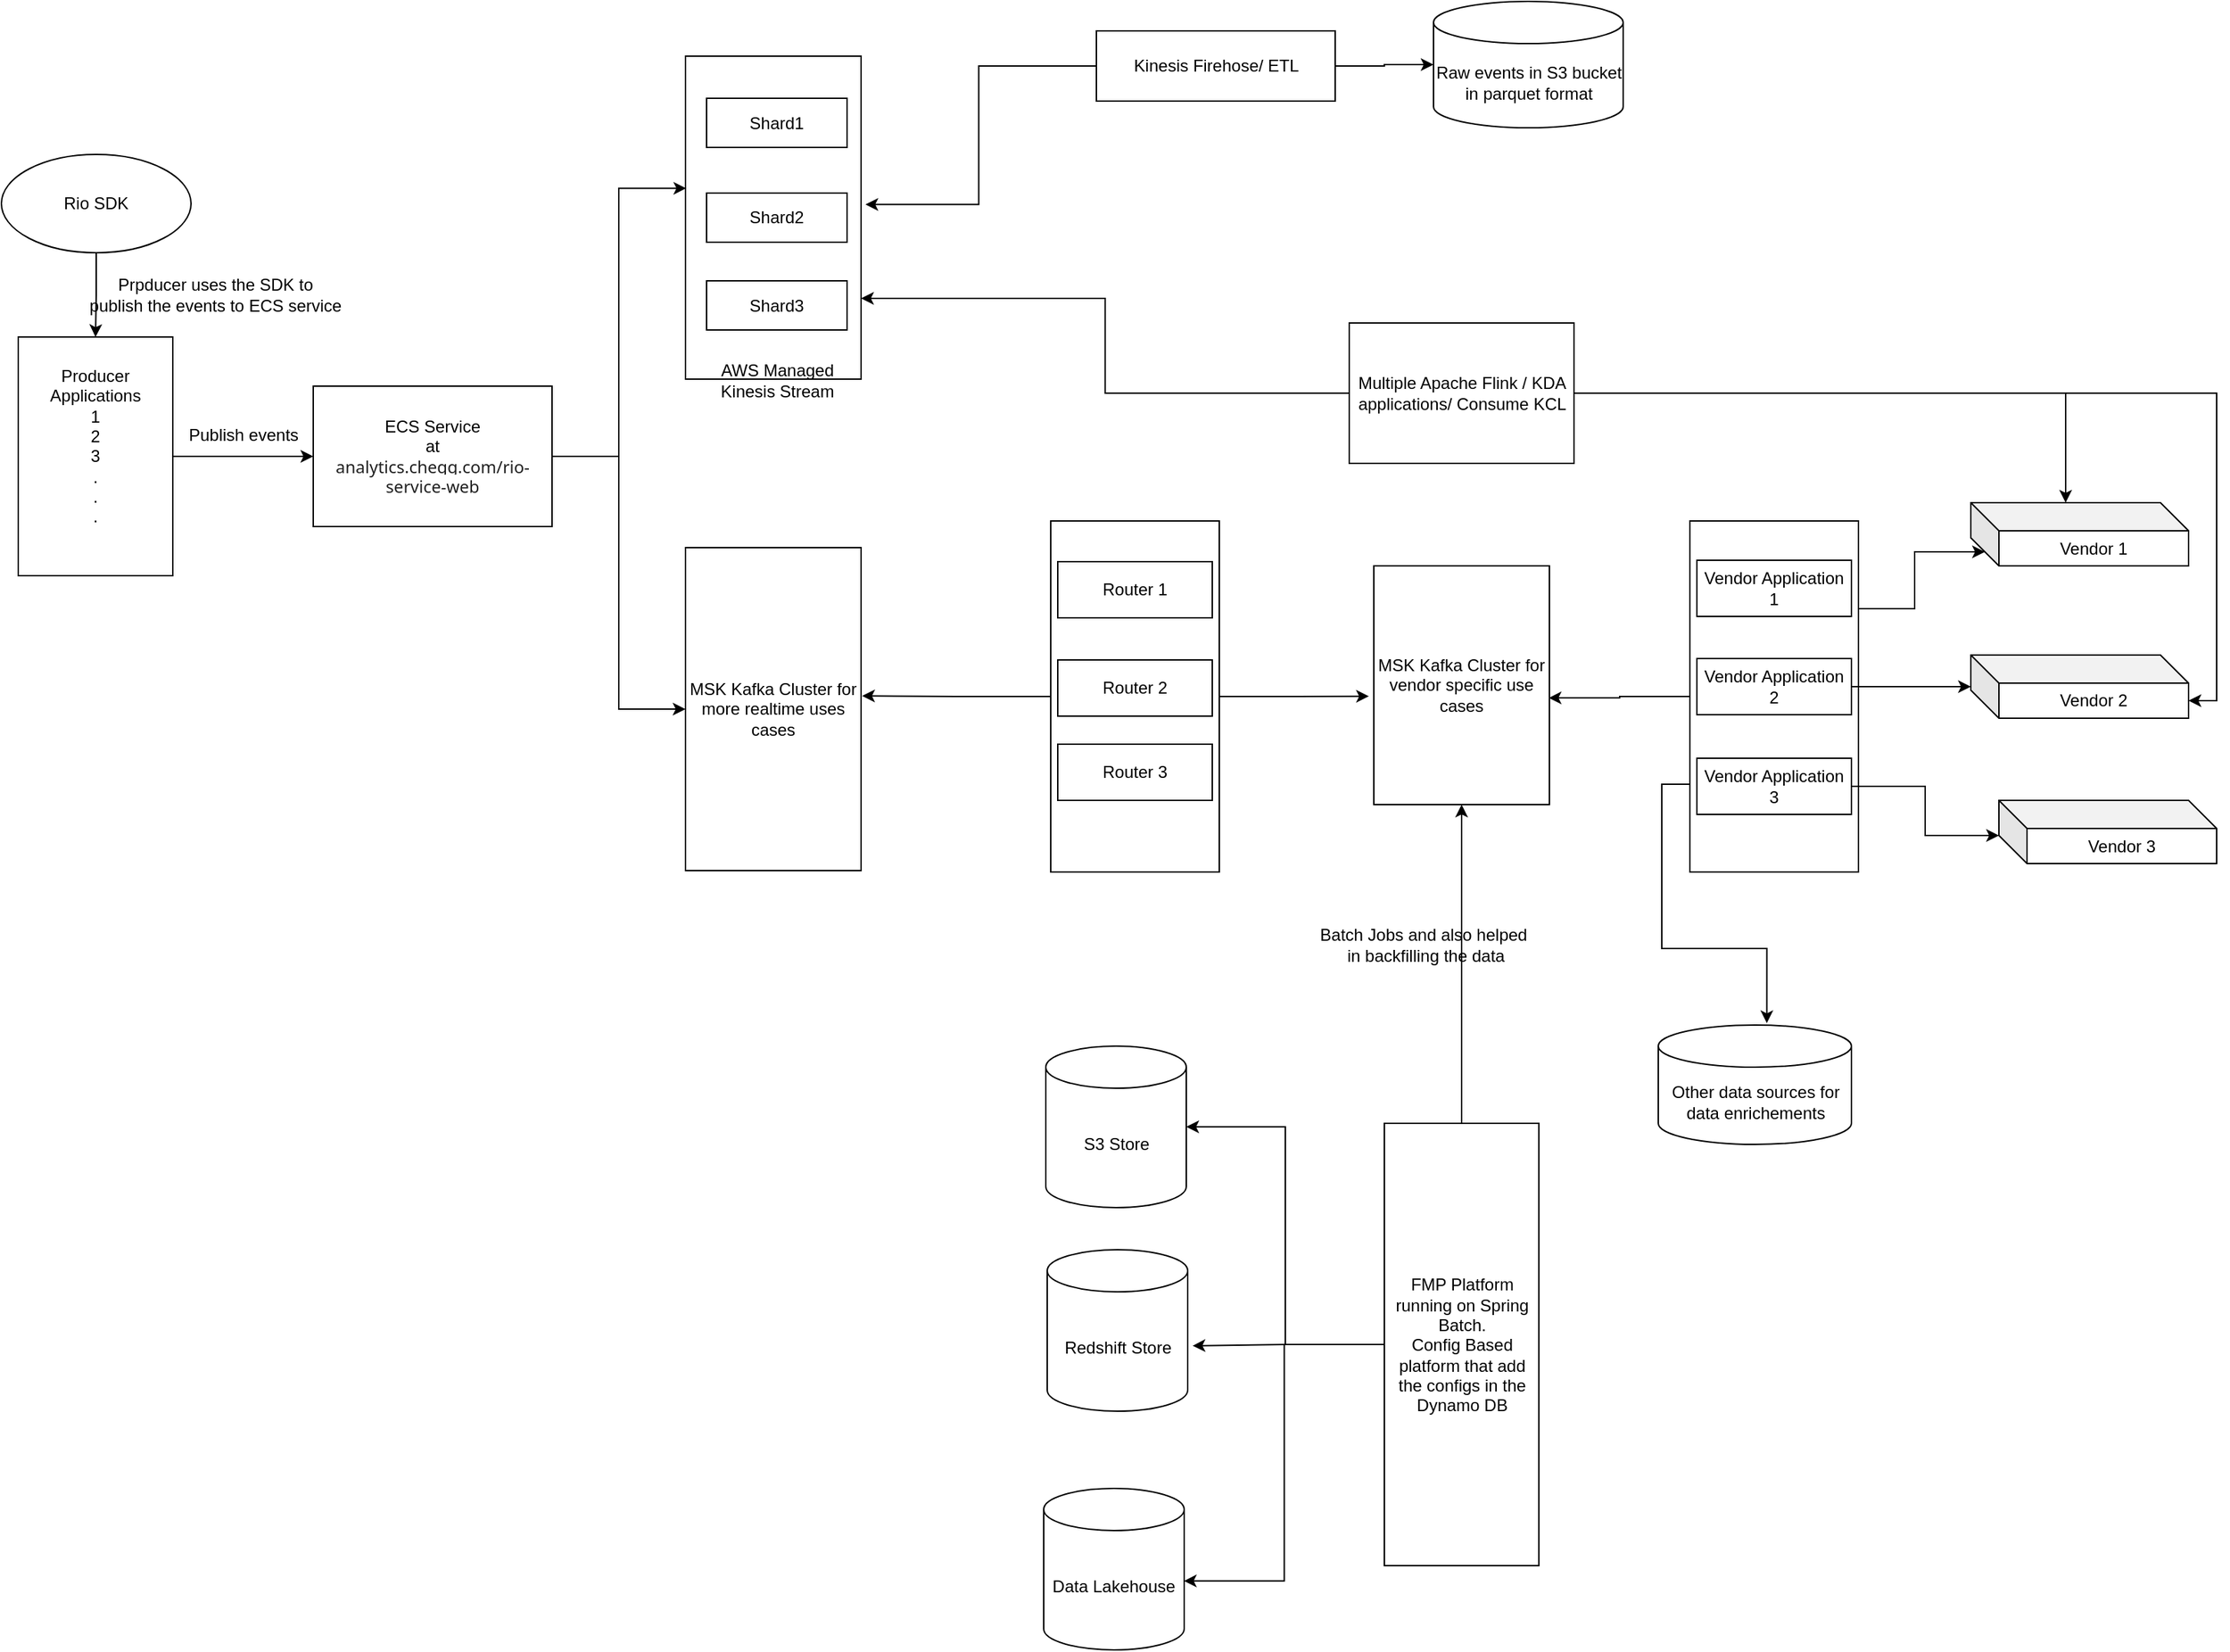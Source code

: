 <mxfile version="25.0.3">
  <diagram name="Page-1" id="SsrnoutQnXabE9va70Cc">
    <mxGraphModel dx="1529" dy="2032" grid="1" gridSize="10" guides="1" tooltips="1" connect="1" arrows="1" fold="1" page="1" pageScale="1" pageWidth="827" pageHeight="1169" math="0" shadow="0">
      <root>
        <mxCell id="0" />
        <mxCell id="1" parent="0" />
        <mxCell id="bDXXekkd5-EwSkiZ4GkZ-7" value="" style="rounded=0;whiteSpace=wrap;html=1;" vertex="1" parent="1">
          <mxGeometry x="525" y="-50" width="125" height="230" as="geometry" />
        </mxCell>
        <mxCell id="bDXXekkd5-EwSkiZ4GkZ-3" style="edgeStyle=orthogonalEdgeStyle;rounded=0;orthogonalLoop=1;jettySize=auto;html=1;entryX=0;entryY=0.5;entryDx=0;entryDy=0;" edge="1" parent="1" source="bDXXekkd5-EwSkiZ4GkZ-1" target="bDXXekkd5-EwSkiZ4GkZ-2">
          <mxGeometry relative="1" as="geometry" />
        </mxCell>
        <mxCell id="bDXXekkd5-EwSkiZ4GkZ-1" value="Producer Applications&lt;div&gt;1&lt;/div&gt;&lt;div&gt;2&lt;/div&gt;&lt;div&gt;3&lt;/div&gt;&lt;div&gt;.&lt;/div&gt;&lt;div&gt;.&lt;/div&gt;&lt;div&gt;.&lt;/div&gt;&lt;div&gt;&lt;br&gt;&lt;/div&gt;" style="rounded=0;whiteSpace=wrap;html=1;" vertex="1" parent="1">
          <mxGeometry x="50" y="150" width="110" height="170" as="geometry" />
        </mxCell>
        <mxCell id="bDXXekkd5-EwSkiZ4GkZ-55" style="edgeStyle=orthogonalEdgeStyle;rounded=0;orthogonalLoop=1;jettySize=auto;html=1;entryX=0;entryY=0.5;entryDx=0;entryDy=0;" edge="1" parent="1" source="bDXXekkd5-EwSkiZ4GkZ-2" target="bDXXekkd5-EwSkiZ4GkZ-53">
          <mxGeometry relative="1" as="geometry" />
        </mxCell>
        <mxCell id="bDXXekkd5-EwSkiZ4GkZ-2" value="ECS Service&lt;div&gt;at&lt;/div&gt;&lt;div&gt;&lt;span style=&quot;color: rgb(31, 31, 31); font-family: system-ui, sans-serif; text-align: start; background-color: rgb(255, 255, 255);&quot;&gt;analytics.chegg.com/rio-service-web&lt;/span&gt;&lt;/div&gt;" style="rounded=0;whiteSpace=wrap;html=1;" vertex="1" parent="1">
          <mxGeometry x="260" y="185" width="170" height="100" as="geometry" />
        </mxCell>
        <mxCell id="bDXXekkd5-EwSkiZ4GkZ-6" style="edgeStyle=orthogonalEdgeStyle;rounded=0;orthogonalLoop=1;jettySize=auto;html=1;entryX=0.5;entryY=0;entryDx=0;entryDy=0;" edge="1" parent="1" source="bDXXekkd5-EwSkiZ4GkZ-4" target="bDXXekkd5-EwSkiZ4GkZ-1">
          <mxGeometry relative="1" as="geometry" />
        </mxCell>
        <mxCell id="bDXXekkd5-EwSkiZ4GkZ-4" value="Rio SDK" style="ellipse;whiteSpace=wrap;html=1;" vertex="1" parent="1">
          <mxGeometry x="38" y="20" width="135" height="70" as="geometry" />
        </mxCell>
        <mxCell id="bDXXekkd5-EwSkiZ4GkZ-8" value="Shard1" style="rounded=0;whiteSpace=wrap;html=1;" vertex="1" parent="1">
          <mxGeometry x="540" y="-20" width="100" height="35" as="geometry" />
        </mxCell>
        <mxCell id="bDXXekkd5-EwSkiZ4GkZ-9" value="Shard2" style="rounded=0;whiteSpace=wrap;html=1;" vertex="1" parent="1">
          <mxGeometry x="540" y="47.5" width="100" height="35" as="geometry" />
        </mxCell>
        <mxCell id="bDXXekkd5-EwSkiZ4GkZ-10" value="Shard3" style="rounded=0;whiteSpace=wrap;html=1;" vertex="1" parent="1">
          <mxGeometry x="540" y="110" width="100" height="35" as="geometry" />
        </mxCell>
        <mxCell id="bDXXekkd5-EwSkiZ4GkZ-15" value="AWS Managed&lt;div&gt;Kinesis Stream&lt;/div&gt;" style="text;html=1;align=center;verticalAlign=middle;resizable=0;points=[];autosize=1;strokeColor=none;fillColor=none;" vertex="1" parent="1">
          <mxGeometry x="540" y="161" width="100" height="40" as="geometry" />
        </mxCell>
        <mxCell id="bDXXekkd5-EwSkiZ4GkZ-16" value="Prpducer uses the SDK to&lt;div&gt;publish the events to ECS service&lt;/div&gt;" style="text;html=1;align=center;verticalAlign=middle;resizable=0;points=[];autosize=1;strokeColor=none;fillColor=none;" vertex="1" parent="1">
          <mxGeometry x="90" y="100" width="200" height="40" as="geometry" />
        </mxCell>
        <mxCell id="bDXXekkd5-EwSkiZ4GkZ-17" value="Publish events" style="text;html=1;align=center;verticalAlign=middle;resizable=0;points=[];autosize=1;strokeColor=none;fillColor=none;" vertex="1" parent="1">
          <mxGeometry x="160" y="205" width="100" height="30" as="geometry" />
        </mxCell>
        <mxCell id="bDXXekkd5-EwSkiZ4GkZ-18" value="Raw events in S3 bucket in parquet format" style="shape=cylinder3;whiteSpace=wrap;html=1;boundedLbl=1;backgroundOutline=1;size=15;" vertex="1" parent="1">
          <mxGeometry x="1057.5" y="-89" width="135" height="90" as="geometry" />
        </mxCell>
        <mxCell id="bDXXekkd5-EwSkiZ4GkZ-37" style="edgeStyle=orthogonalEdgeStyle;rounded=0;orthogonalLoop=1;jettySize=auto;html=1;" edge="1" parent="1" source="bDXXekkd5-EwSkiZ4GkZ-19" target="bDXXekkd5-EwSkiZ4GkZ-18">
          <mxGeometry relative="1" as="geometry" />
        </mxCell>
        <mxCell id="bDXXekkd5-EwSkiZ4GkZ-19" value="Kinesis Firehose/ ETL" style="rounded=0;whiteSpace=wrap;html=1;" vertex="1" parent="1">
          <mxGeometry x="817.5" y="-68" width="170" height="50" as="geometry" />
        </mxCell>
        <mxCell id="bDXXekkd5-EwSkiZ4GkZ-36" style="edgeStyle=orthogonalEdgeStyle;rounded=0;orthogonalLoop=1;jettySize=auto;html=1;entryX=1.025;entryY=0.459;entryDx=0;entryDy=0;entryPerimeter=0;" edge="1" parent="1" source="bDXXekkd5-EwSkiZ4GkZ-19" target="bDXXekkd5-EwSkiZ4GkZ-7">
          <mxGeometry relative="1" as="geometry" />
        </mxCell>
        <mxCell id="bDXXekkd5-EwSkiZ4GkZ-38" style="edgeStyle=orthogonalEdgeStyle;rounded=0;orthogonalLoop=1;jettySize=auto;html=1;entryX=0.004;entryY=0.409;entryDx=0;entryDy=0;entryPerimeter=0;" edge="1" parent="1" source="bDXXekkd5-EwSkiZ4GkZ-2" target="bDXXekkd5-EwSkiZ4GkZ-7">
          <mxGeometry relative="1" as="geometry" />
        </mxCell>
        <mxCell id="bDXXekkd5-EwSkiZ4GkZ-97" style="edgeStyle=orthogonalEdgeStyle;rounded=0;orthogonalLoop=1;jettySize=auto;html=1;entryX=1;entryY=0.75;entryDx=0;entryDy=0;" edge="1" parent="1" source="bDXXekkd5-EwSkiZ4GkZ-47" target="bDXXekkd5-EwSkiZ4GkZ-7">
          <mxGeometry relative="1" as="geometry" />
        </mxCell>
        <mxCell id="bDXXekkd5-EwSkiZ4GkZ-47" value="Multiple Apache Flink / KDA applications/ Consume KCL" style="rounded=0;whiteSpace=wrap;html=1;" vertex="1" parent="1">
          <mxGeometry x="997.5" y="140" width="160" height="100" as="geometry" />
        </mxCell>
        <mxCell id="bDXXekkd5-EwSkiZ4GkZ-53" value="MSK Kafka Cluster for more realtime uses cases" style="rounded=0;whiteSpace=wrap;html=1;" vertex="1" parent="1">
          <mxGeometry x="525" y="300" width="125" height="230" as="geometry" />
        </mxCell>
        <mxCell id="bDXXekkd5-EwSkiZ4GkZ-60" value="" style="rounded=0;whiteSpace=wrap;html=1;" vertex="1" parent="1">
          <mxGeometry x="785" y="281" width="120" height="250" as="geometry" />
        </mxCell>
        <mxCell id="bDXXekkd5-EwSkiZ4GkZ-61" value="Router 1" style="rounded=0;whiteSpace=wrap;html=1;" vertex="1" parent="1">
          <mxGeometry x="790" y="310" width="110" height="40" as="geometry" />
        </mxCell>
        <mxCell id="bDXXekkd5-EwSkiZ4GkZ-62" value="Router 2" style="rounded=0;whiteSpace=wrap;html=1;" vertex="1" parent="1">
          <mxGeometry x="790" y="380" width="110" height="40" as="geometry" />
        </mxCell>
        <mxCell id="bDXXekkd5-EwSkiZ4GkZ-63" value="Router 3" style="rounded=0;whiteSpace=wrap;html=1;" vertex="1" parent="1">
          <mxGeometry x="790" y="440" width="110" height="40" as="geometry" />
        </mxCell>
        <mxCell id="bDXXekkd5-EwSkiZ4GkZ-65" value="MSK Kafka Cluster for vendor specific use cases" style="rounded=0;whiteSpace=wrap;html=1;" vertex="1" parent="1">
          <mxGeometry x="1015" y="313" width="125" height="170" as="geometry" />
        </mxCell>
        <mxCell id="bDXXekkd5-EwSkiZ4GkZ-66" style="edgeStyle=orthogonalEdgeStyle;rounded=0;orthogonalLoop=1;jettySize=auto;html=1;entryX=-0.028;entryY=0.546;entryDx=0;entryDy=0;entryPerimeter=0;" edge="1" parent="1" source="bDXXekkd5-EwSkiZ4GkZ-60" target="bDXXekkd5-EwSkiZ4GkZ-65">
          <mxGeometry relative="1" as="geometry" />
        </mxCell>
        <mxCell id="bDXXekkd5-EwSkiZ4GkZ-67" style="edgeStyle=orthogonalEdgeStyle;rounded=0;orthogonalLoop=1;jettySize=auto;html=1;entryX=1.006;entryY=0.459;entryDx=0;entryDy=0;entryPerimeter=0;" edge="1" parent="1" source="bDXXekkd5-EwSkiZ4GkZ-60" target="bDXXekkd5-EwSkiZ4GkZ-53">
          <mxGeometry relative="1" as="geometry" />
        </mxCell>
        <mxCell id="bDXXekkd5-EwSkiZ4GkZ-70" value="" style="rounded=0;whiteSpace=wrap;html=1;" vertex="1" parent="1">
          <mxGeometry x="1240" y="281" width="120" height="250" as="geometry" />
        </mxCell>
        <mxCell id="bDXXekkd5-EwSkiZ4GkZ-71" value="Vendor Application 1" style="rounded=0;whiteSpace=wrap;html=1;" vertex="1" parent="1">
          <mxGeometry x="1245" y="309" width="110" height="40" as="geometry" />
        </mxCell>
        <mxCell id="bDXXekkd5-EwSkiZ4GkZ-82" style="edgeStyle=orthogonalEdgeStyle;rounded=0;orthogonalLoop=1;jettySize=auto;html=1;" edge="1" parent="1" source="bDXXekkd5-EwSkiZ4GkZ-72" target="bDXXekkd5-EwSkiZ4GkZ-79">
          <mxGeometry relative="1" as="geometry" />
        </mxCell>
        <mxCell id="bDXXekkd5-EwSkiZ4GkZ-72" value="Vendor Application 2" style="rounded=0;whiteSpace=wrap;html=1;" vertex="1" parent="1">
          <mxGeometry x="1245" y="379" width="110" height="40" as="geometry" />
        </mxCell>
        <mxCell id="bDXXekkd5-EwSkiZ4GkZ-73" value="Vendor Application 3" style="rounded=0;whiteSpace=wrap;html=1;" vertex="1" parent="1">
          <mxGeometry x="1245" y="450" width="110" height="40" as="geometry" />
        </mxCell>
        <mxCell id="bDXXekkd5-EwSkiZ4GkZ-75" value="Other data sources for data enrichements" style="shape=cylinder3;whiteSpace=wrap;html=1;boundedLbl=1;backgroundOutline=1;size=15;" vertex="1" parent="1">
          <mxGeometry x="1217.5" y="640" width="137.5" height="85" as="geometry" />
        </mxCell>
        <mxCell id="bDXXekkd5-EwSkiZ4GkZ-76" style="edgeStyle=orthogonalEdgeStyle;rounded=0;orthogonalLoop=1;jettySize=auto;html=1;entryX=0.996;entryY=0.553;entryDx=0;entryDy=0;entryPerimeter=0;" edge="1" parent="1" source="bDXXekkd5-EwSkiZ4GkZ-70" target="bDXXekkd5-EwSkiZ4GkZ-65">
          <mxGeometry relative="1" as="geometry" />
        </mxCell>
        <mxCell id="bDXXekkd5-EwSkiZ4GkZ-78" value="Vendor 1" style="shape=cube;whiteSpace=wrap;html=1;boundedLbl=1;backgroundOutline=1;darkOpacity=0.05;darkOpacity2=0.1;" vertex="1" parent="1">
          <mxGeometry x="1440" y="268" width="155" height="45" as="geometry" />
        </mxCell>
        <mxCell id="bDXXekkd5-EwSkiZ4GkZ-79" value="Vendor 2" style="shape=cube;whiteSpace=wrap;html=1;boundedLbl=1;backgroundOutline=1;darkOpacity=0.05;darkOpacity2=0.1;" vertex="1" parent="1">
          <mxGeometry x="1440" y="376.5" width="155" height="45" as="geometry" />
        </mxCell>
        <mxCell id="bDXXekkd5-EwSkiZ4GkZ-80" value="Vendor 3" style="shape=cube;whiteSpace=wrap;html=1;boundedLbl=1;backgroundOutline=1;darkOpacity=0.05;darkOpacity2=0.1;" vertex="1" parent="1">
          <mxGeometry x="1460" y="480" width="155" height="45" as="geometry" />
        </mxCell>
        <mxCell id="bDXXekkd5-EwSkiZ4GkZ-81" style="edgeStyle=orthogonalEdgeStyle;rounded=0;orthogonalLoop=1;jettySize=auto;html=1;exitX=1;exitY=0.25;exitDx=0;exitDy=0;entryX=0;entryY=0;entryDx=10;entryDy=35;entryPerimeter=0;" edge="1" parent="1" source="bDXXekkd5-EwSkiZ4GkZ-70" target="bDXXekkd5-EwSkiZ4GkZ-78">
          <mxGeometry relative="1" as="geometry" />
        </mxCell>
        <mxCell id="bDXXekkd5-EwSkiZ4GkZ-83" style="edgeStyle=orthogonalEdgeStyle;rounded=0;orthogonalLoop=1;jettySize=auto;html=1;entryX=0;entryY=0;entryDx=0;entryDy=25;entryPerimeter=0;" edge="1" parent="1" source="bDXXekkd5-EwSkiZ4GkZ-73" target="bDXXekkd5-EwSkiZ4GkZ-80">
          <mxGeometry relative="1" as="geometry" />
        </mxCell>
        <mxCell id="bDXXekkd5-EwSkiZ4GkZ-85" style="edgeStyle=orthogonalEdgeStyle;rounded=0;orthogonalLoop=1;jettySize=auto;html=1;exitX=0;exitY=0.75;exitDx=0;exitDy=0;entryX=0.562;entryY=-0.016;entryDx=0;entryDy=0;entryPerimeter=0;" edge="1" parent="1" source="bDXXekkd5-EwSkiZ4GkZ-70" target="bDXXekkd5-EwSkiZ4GkZ-75">
          <mxGeometry relative="1" as="geometry" />
        </mxCell>
        <mxCell id="bDXXekkd5-EwSkiZ4GkZ-86" value="S3 Store" style="shape=cylinder3;whiteSpace=wrap;html=1;boundedLbl=1;backgroundOutline=1;size=15;" vertex="1" parent="1">
          <mxGeometry x="781.5" y="655" width="100" height="115" as="geometry" />
        </mxCell>
        <mxCell id="bDXXekkd5-EwSkiZ4GkZ-87" value="Redshift Store" style="shape=cylinder3;whiteSpace=wrap;html=1;boundedLbl=1;backgroundOutline=1;size=15;" vertex="1" parent="1">
          <mxGeometry x="782.5" y="800" width="100" height="115" as="geometry" />
        </mxCell>
        <mxCell id="bDXXekkd5-EwSkiZ4GkZ-88" value="Data Lakehouse" style="shape=cylinder3;whiteSpace=wrap;html=1;boundedLbl=1;backgroundOutline=1;size=15;" vertex="1" parent="1">
          <mxGeometry x="780" y="970" width="100" height="115" as="geometry" />
        </mxCell>
        <mxCell id="bDXXekkd5-EwSkiZ4GkZ-93" style="edgeStyle=orthogonalEdgeStyle;rounded=0;orthogonalLoop=1;jettySize=auto;html=1;entryX=0.5;entryY=1;entryDx=0;entryDy=0;" edge="1" parent="1" source="bDXXekkd5-EwSkiZ4GkZ-89" target="bDXXekkd5-EwSkiZ4GkZ-65">
          <mxGeometry relative="1" as="geometry" />
        </mxCell>
        <mxCell id="bDXXekkd5-EwSkiZ4GkZ-89" value="FMP Platform running on Spring Batch.&lt;div&gt;Config Based platform that add the configs in the Dynamo DB&lt;/div&gt;" style="rounded=0;whiteSpace=wrap;html=1;" vertex="1" parent="1">
          <mxGeometry x="1022.5" y="710" width="110" height="315" as="geometry" />
        </mxCell>
        <mxCell id="bDXXekkd5-EwSkiZ4GkZ-90" style="edgeStyle=orthogonalEdgeStyle;rounded=0;orthogonalLoop=1;jettySize=auto;html=1;entryX=1;entryY=0.5;entryDx=0;entryDy=0;entryPerimeter=0;" edge="1" parent="1" source="bDXXekkd5-EwSkiZ4GkZ-89" target="bDXXekkd5-EwSkiZ4GkZ-86">
          <mxGeometry relative="1" as="geometry" />
        </mxCell>
        <mxCell id="bDXXekkd5-EwSkiZ4GkZ-91" style="edgeStyle=orthogonalEdgeStyle;rounded=0;orthogonalLoop=1;jettySize=auto;html=1;entryX=1.035;entryY=0.595;entryDx=0;entryDy=0;entryPerimeter=0;" edge="1" parent="1" source="bDXXekkd5-EwSkiZ4GkZ-89" target="bDXXekkd5-EwSkiZ4GkZ-87">
          <mxGeometry relative="1" as="geometry" />
        </mxCell>
        <mxCell id="bDXXekkd5-EwSkiZ4GkZ-92" style="edgeStyle=orthogonalEdgeStyle;rounded=0;orthogonalLoop=1;jettySize=auto;html=1;entryX=0.998;entryY=0.573;entryDx=0;entryDy=0;entryPerimeter=0;" edge="1" parent="1" source="bDXXekkd5-EwSkiZ4GkZ-89" target="bDXXekkd5-EwSkiZ4GkZ-88">
          <mxGeometry relative="1" as="geometry" />
        </mxCell>
        <mxCell id="bDXXekkd5-EwSkiZ4GkZ-94" value="Batch Jobs and also helped&lt;div&gt;&amp;nbsp;in backfilling the data&lt;/div&gt;" style="text;html=1;align=center;verticalAlign=middle;resizable=0;points=[];autosize=1;strokeColor=none;fillColor=none;" vertex="1" parent="1">
          <mxGeometry x="965" y="563" width="170" height="40" as="geometry" />
        </mxCell>
        <mxCell id="bDXXekkd5-EwSkiZ4GkZ-95" style="edgeStyle=orthogonalEdgeStyle;rounded=0;orthogonalLoop=1;jettySize=auto;html=1;entryX=0;entryY=0;entryDx=67.5;entryDy=0;entryPerimeter=0;" edge="1" parent="1" source="bDXXekkd5-EwSkiZ4GkZ-47" target="bDXXekkd5-EwSkiZ4GkZ-78">
          <mxGeometry relative="1" as="geometry" />
        </mxCell>
        <mxCell id="bDXXekkd5-EwSkiZ4GkZ-96" style="edgeStyle=orthogonalEdgeStyle;rounded=0;orthogonalLoop=1;jettySize=auto;html=1;entryX=0;entryY=0;entryDx=155;entryDy=32.5;entryPerimeter=0;" edge="1" parent="1" source="bDXXekkd5-EwSkiZ4GkZ-47" target="bDXXekkd5-EwSkiZ4GkZ-79">
          <mxGeometry relative="1" as="geometry" />
        </mxCell>
      </root>
    </mxGraphModel>
  </diagram>
</mxfile>
